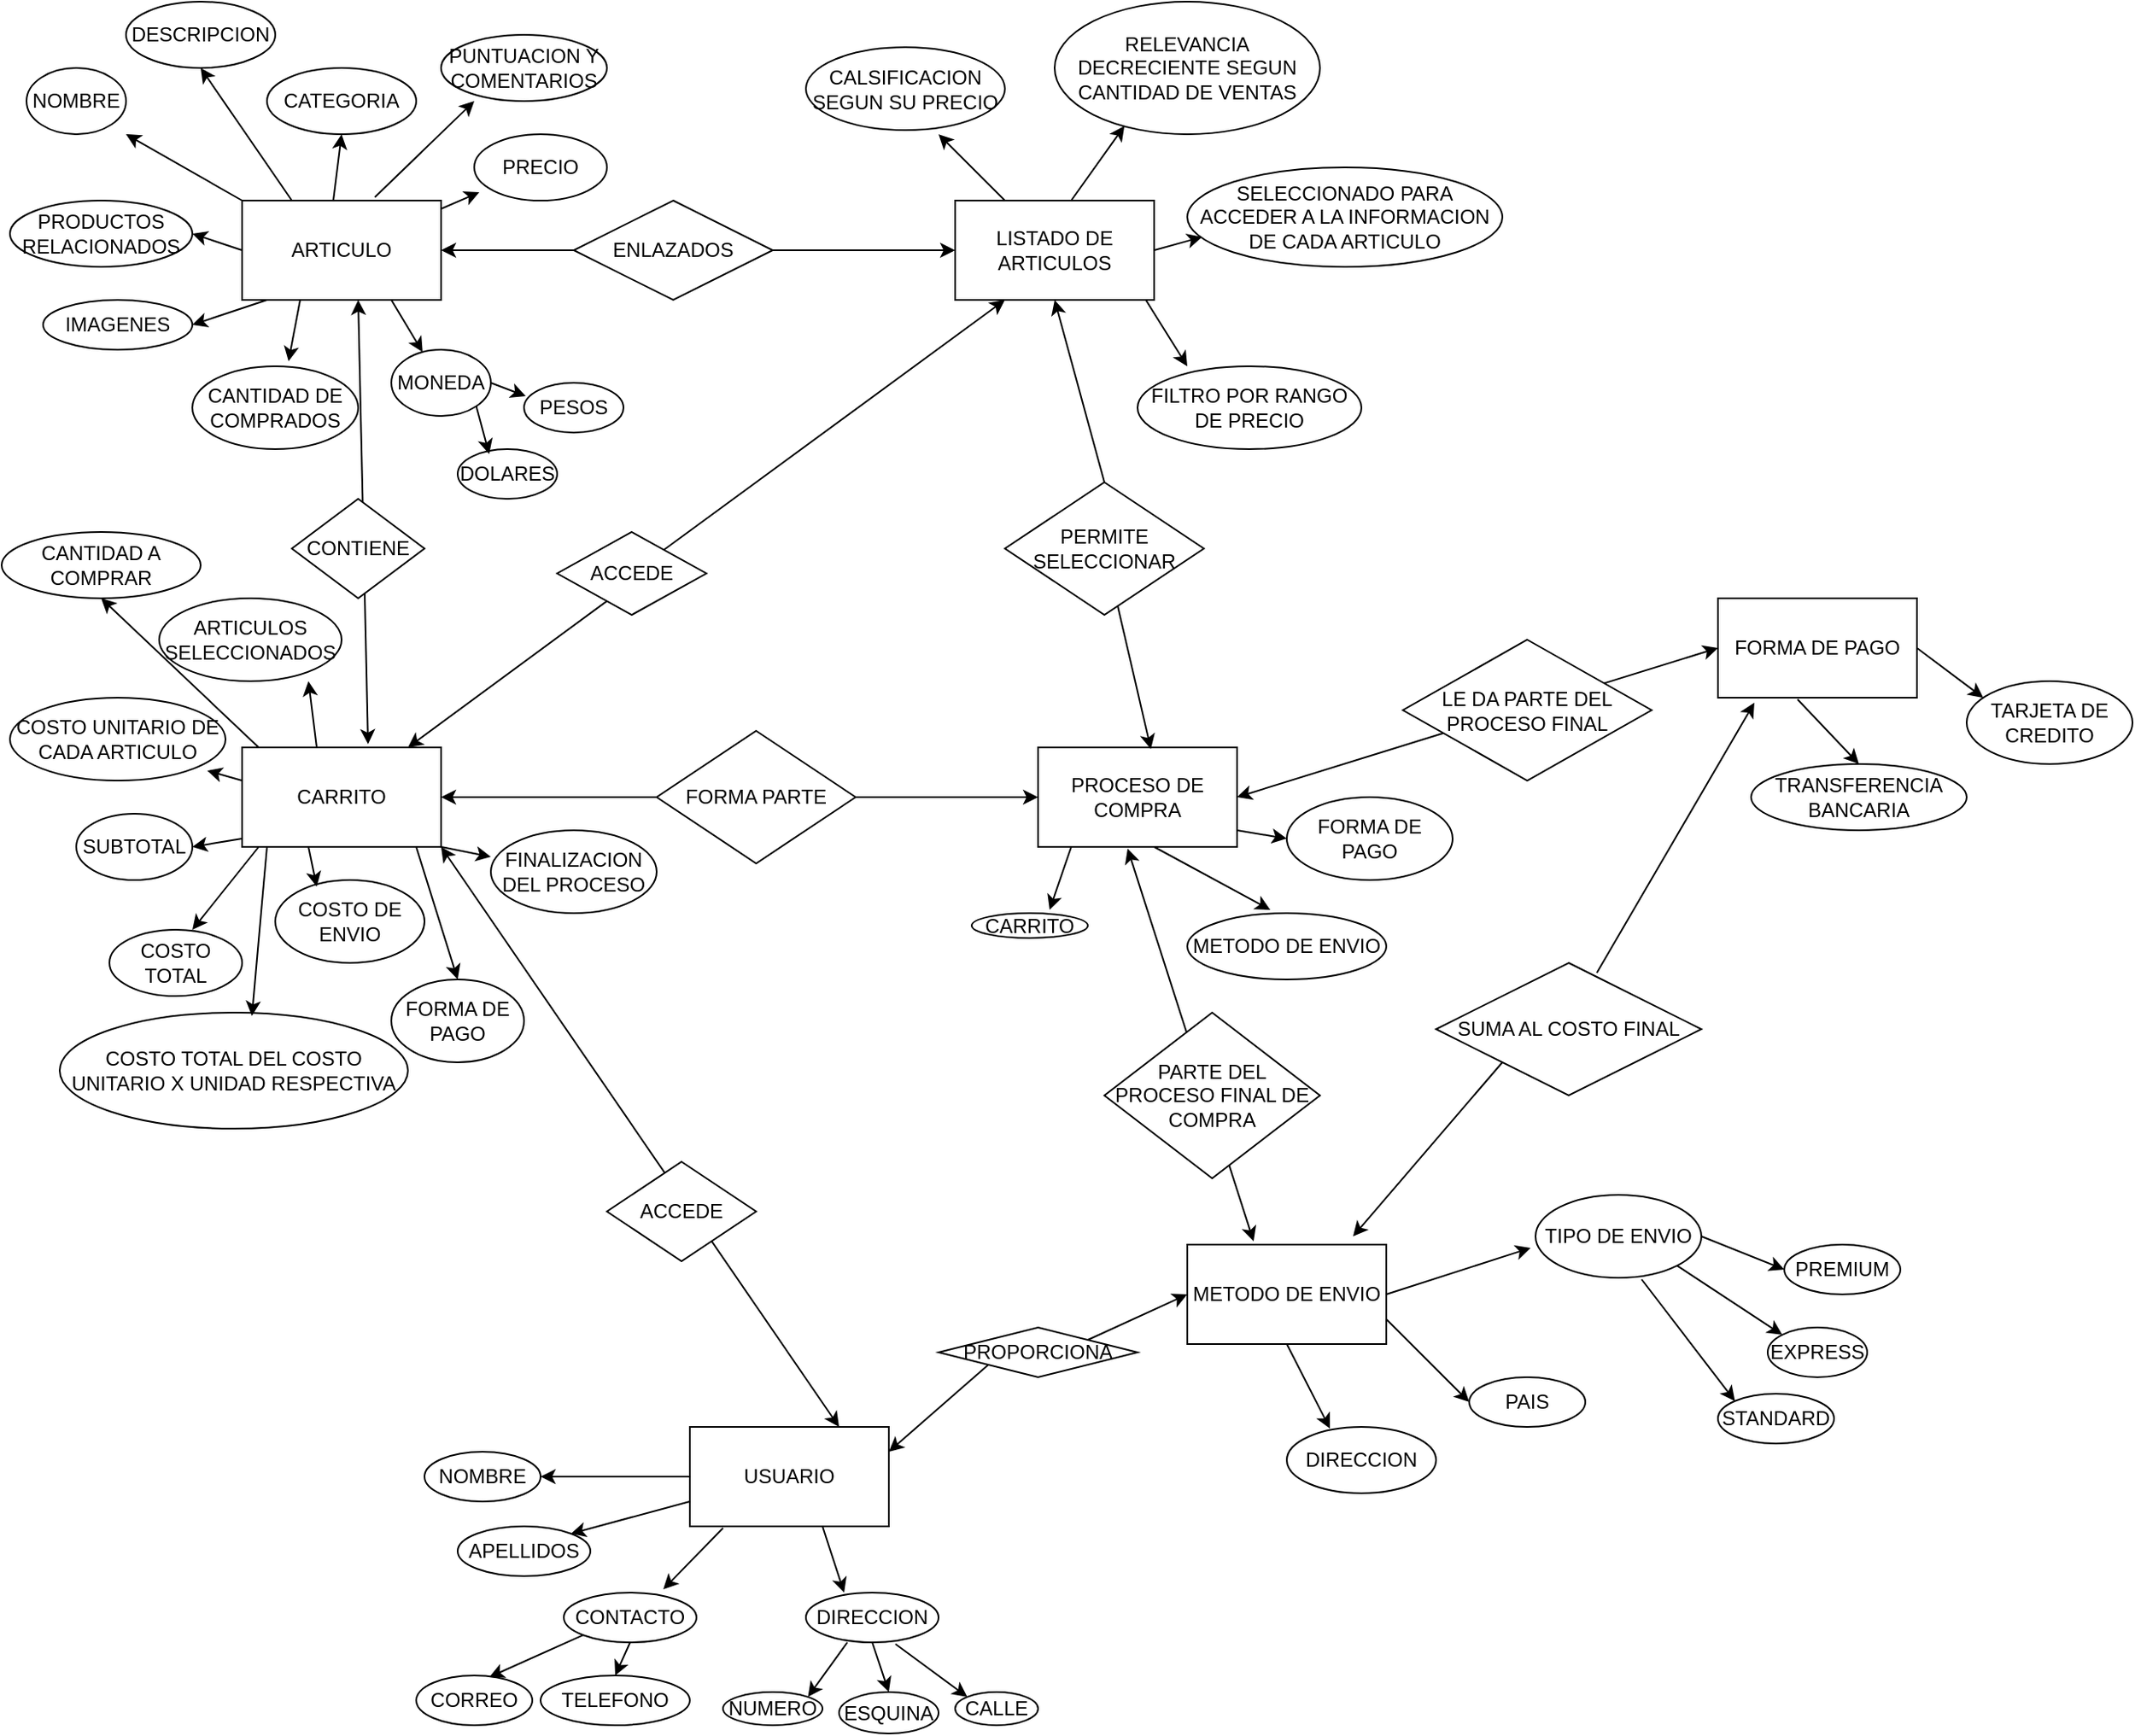 <mxfile version="14.9.6" type="device"><diagram id="ts2QK2eBW5aY2rlMnTy2" name="Page-1"><mxGraphModel dx="1695" dy="527" grid="1" gridSize="10" guides="1" tooltips="1" connect="1" arrows="1" fold="1" page="1" pageScale="1" pageWidth="827" pageHeight="1169" math="0" shadow="0"><root><mxCell id="0"/><mxCell id="1" parent="0"/><mxCell id="Kt0RsSTmNo0wsL2Y3iIJ-1" value="ARTICULO" style="rounded=0;whiteSpace=wrap;html=1;" vertex="1" parent="1"><mxGeometry x="140" y="170" width="120" height="60" as="geometry"/></mxCell><mxCell id="Kt0RsSTmNo0wsL2Y3iIJ-2" value="NOMBRE" style="ellipse;whiteSpace=wrap;html=1;" vertex="1" parent="1"><mxGeometry x="10" y="90" width="60" height="40" as="geometry"/></mxCell><mxCell id="Kt0RsSTmNo0wsL2Y3iIJ-3" value="DESCRIPCION" style="ellipse;whiteSpace=wrap;html=1;" vertex="1" parent="1"><mxGeometry x="70" y="50" width="90" height="40" as="geometry"/></mxCell><mxCell id="Kt0RsSTmNo0wsL2Y3iIJ-4" value="CATEGORIA" style="ellipse;whiteSpace=wrap;html=1;" vertex="1" parent="1"><mxGeometry x="155" y="90" width="90" height="40" as="geometry"/></mxCell><mxCell id="Kt0RsSTmNo0wsL2Y3iIJ-5" value="PRECIO" style="ellipse;whiteSpace=wrap;html=1;" vertex="1" parent="1"><mxGeometry x="280" y="130" width="80" height="40" as="geometry"/></mxCell><mxCell id="Kt0RsSTmNo0wsL2Y3iIJ-6" value="MONEDA" style="ellipse;whiteSpace=wrap;html=1;" vertex="1" parent="1"><mxGeometry x="230" y="260" width="60" height="40" as="geometry"/></mxCell><mxCell id="Kt0RsSTmNo0wsL2Y3iIJ-7" value="CANTIDAD DE COMPRADOS" style="ellipse;whiteSpace=wrap;html=1;" vertex="1" parent="1"><mxGeometry x="110" y="270" width="100" height="50" as="geometry"/></mxCell><mxCell id="Kt0RsSTmNo0wsL2Y3iIJ-8" value="IMAGENES" style="ellipse;whiteSpace=wrap;html=1;" vertex="1" parent="1"><mxGeometry x="20" y="230" width="90" height="30" as="geometry"/></mxCell><mxCell id="Kt0RsSTmNo0wsL2Y3iIJ-9" value="PRODUCTOS RELACIONADOS" style="ellipse;whiteSpace=wrap;html=1;" vertex="1" parent="1"><mxGeometry y="170" width="110" height="40" as="geometry"/></mxCell><mxCell id="Kt0RsSTmNo0wsL2Y3iIJ-10" value="PUNTUACION Y COMENTARIOS" style="ellipse;whiteSpace=wrap;html=1;" vertex="1" parent="1"><mxGeometry x="260" y="70" width="100" height="40" as="geometry"/></mxCell><mxCell id="Kt0RsSTmNo0wsL2Y3iIJ-12" value="" style="endArrow=classic;html=1;exitX=0;exitY=0;exitDx=0;exitDy=0;" edge="1" parent="1" source="Kt0RsSTmNo0wsL2Y3iIJ-1"><mxGeometry width="50" height="50" relative="1" as="geometry"><mxPoint x="80" y="150" as="sourcePoint"/><mxPoint x="70" y="130" as="targetPoint"/></mxGeometry></mxCell><mxCell id="Kt0RsSTmNo0wsL2Y3iIJ-13" value="" style="endArrow=classic;html=1;entryX=0.5;entryY=1;entryDx=0;entryDy=0;" edge="1" parent="1" target="Kt0RsSTmNo0wsL2Y3iIJ-3"><mxGeometry width="50" height="50" relative="1" as="geometry"><mxPoint x="170" y="170" as="sourcePoint"/><mxPoint x="220" y="120" as="targetPoint"/></mxGeometry></mxCell><mxCell id="Kt0RsSTmNo0wsL2Y3iIJ-14" value="" style="endArrow=classic;html=1;entryX=0.5;entryY=1;entryDx=0;entryDy=0;" edge="1" parent="1" target="Kt0RsSTmNo0wsL2Y3iIJ-4"><mxGeometry width="50" height="50" relative="1" as="geometry"><mxPoint x="195" y="170" as="sourcePoint"/><mxPoint x="245" y="120" as="targetPoint"/></mxGeometry></mxCell><mxCell id="Kt0RsSTmNo0wsL2Y3iIJ-15" value="" style="endArrow=classic;html=1;exitX=0.667;exitY=-0.033;exitDx=0;exitDy=0;exitPerimeter=0;" edge="1" parent="1" source="Kt0RsSTmNo0wsL2Y3iIJ-1"><mxGeometry width="50" height="50" relative="1" as="geometry"><mxPoint x="220" y="175" as="sourcePoint"/><mxPoint x="280" y="110" as="targetPoint"/></mxGeometry></mxCell><mxCell id="Kt0RsSTmNo0wsL2Y3iIJ-16" value="" style="endArrow=classic;html=1;entryX=0.038;entryY=0.875;entryDx=0;entryDy=0;entryPerimeter=0;" edge="1" parent="1" target="Kt0RsSTmNo0wsL2Y3iIJ-5"><mxGeometry width="50" height="50" relative="1" as="geometry"><mxPoint x="260" y="175" as="sourcePoint"/><mxPoint x="310" y="125" as="targetPoint"/></mxGeometry></mxCell><mxCell id="Kt0RsSTmNo0wsL2Y3iIJ-17" value="" style="endArrow=classic;html=1;entryX=1;entryY=0.5;entryDx=0;entryDy=0;" edge="1" parent="1" target="Kt0RsSTmNo0wsL2Y3iIJ-9"><mxGeometry width="50" height="50" relative="1" as="geometry"><mxPoint x="140" y="200" as="sourcePoint"/><mxPoint x="190" y="150" as="targetPoint"/></mxGeometry></mxCell><mxCell id="Kt0RsSTmNo0wsL2Y3iIJ-18" value="" style="endArrow=classic;html=1;entryX=1;entryY=0.5;entryDx=0;entryDy=0;" edge="1" parent="1" target="Kt0RsSTmNo0wsL2Y3iIJ-8"><mxGeometry width="50" height="50" relative="1" as="geometry"><mxPoint x="155" y="230" as="sourcePoint"/><mxPoint x="205" y="180" as="targetPoint"/></mxGeometry></mxCell><mxCell id="Kt0RsSTmNo0wsL2Y3iIJ-19" value="" style="endArrow=classic;html=1;entryX=0.58;entryY=-0.06;entryDx=0;entryDy=0;entryPerimeter=0;" edge="1" parent="1" target="Kt0RsSTmNo0wsL2Y3iIJ-7"><mxGeometry width="50" height="50" relative="1" as="geometry"><mxPoint x="175" y="230" as="sourcePoint"/><mxPoint x="225" y="180" as="targetPoint"/></mxGeometry></mxCell><mxCell id="Kt0RsSTmNo0wsL2Y3iIJ-20" value="" style="endArrow=classic;html=1;" edge="1" parent="1" target="Kt0RsSTmNo0wsL2Y3iIJ-6"><mxGeometry width="50" height="50" relative="1" as="geometry"><mxPoint x="230" y="230" as="sourcePoint"/><mxPoint x="280" y="180" as="targetPoint"/></mxGeometry></mxCell><mxCell id="Kt0RsSTmNo0wsL2Y3iIJ-21" value="LISTADO DE ARTICULOS" style="rounded=0;whiteSpace=wrap;html=1;" vertex="1" parent="1"><mxGeometry x="570" y="170" width="120" height="60" as="geometry"/></mxCell><mxCell id="Kt0RsSTmNo0wsL2Y3iIJ-22" value="CALSIFICACION SEGUN SU PRECIO" style="ellipse;whiteSpace=wrap;html=1;" vertex="1" parent="1"><mxGeometry x="480" y="77.5" width="120" height="50" as="geometry"/></mxCell><mxCell id="Kt0RsSTmNo0wsL2Y3iIJ-23" value="RELEVANCIA DECRECIENTE SEGUN CANTIDAD DE VENTAS" style="ellipse;whiteSpace=wrap;html=1;" vertex="1" parent="1"><mxGeometry x="630" y="50" width="160" height="80" as="geometry"/></mxCell><mxCell id="Kt0RsSTmNo0wsL2Y3iIJ-24" value="FILTRO POR RANGO DE PRECIO" style="ellipse;whiteSpace=wrap;html=1;" vertex="1" parent="1"><mxGeometry x="680" y="270" width="135" height="50" as="geometry"/></mxCell><mxCell id="Kt0RsSTmNo0wsL2Y3iIJ-26" value="" style="endArrow=classic;startArrow=classic;html=1;exitX=1;exitY=0.5;exitDx=0;exitDy=0;entryX=0;entryY=0.5;entryDx=0;entryDy=0;" edge="1" parent="1" source="Kt0RsSTmNo0wsL2Y3iIJ-1" target="Kt0RsSTmNo0wsL2Y3iIJ-21"><mxGeometry width="50" height="50" relative="1" as="geometry"><mxPoint x="390" y="270" as="sourcePoint"/><mxPoint x="560" y="200" as="targetPoint"/></mxGeometry></mxCell><mxCell id="Kt0RsSTmNo0wsL2Y3iIJ-27" value="ENLAZADOS" style="rhombus;whiteSpace=wrap;html=1;" vertex="1" parent="1"><mxGeometry x="340" y="170" width="120" height="60" as="geometry"/></mxCell><mxCell id="Kt0RsSTmNo0wsL2Y3iIJ-28" value="SELECCIONADO PARA ACCEDER A LA INFORMACION DE CADA ARTICULO" style="ellipse;whiteSpace=wrap;html=1;" vertex="1" parent="1"><mxGeometry x="710" y="150" width="190" height="60" as="geometry"/></mxCell><mxCell id="Kt0RsSTmNo0wsL2Y3iIJ-29" value="" style="endArrow=classic;html=1;exitX=0.25;exitY=0;exitDx=0;exitDy=0;" edge="1" parent="1" source="Kt0RsSTmNo0wsL2Y3iIJ-21"><mxGeometry width="50" height="50" relative="1" as="geometry"><mxPoint x="520" y="190" as="sourcePoint"/><mxPoint x="560" y="130" as="targetPoint"/></mxGeometry></mxCell><mxCell id="Kt0RsSTmNo0wsL2Y3iIJ-30" value="" style="endArrow=classic;html=1;entryX=0.263;entryY=0.938;entryDx=0;entryDy=0;entryPerimeter=0;" edge="1" parent="1" target="Kt0RsSTmNo0wsL2Y3iIJ-23"><mxGeometry width="50" height="50" relative="1" as="geometry"><mxPoint x="640" y="170" as="sourcePoint"/><mxPoint x="690" y="120" as="targetPoint"/></mxGeometry></mxCell><mxCell id="Kt0RsSTmNo0wsL2Y3iIJ-31" value="" style="endArrow=classic;html=1;entryX=0.047;entryY=0.7;entryDx=0;entryDy=0;entryPerimeter=0;" edge="1" parent="1" target="Kt0RsSTmNo0wsL2Y3iIJ-28"><mxGeometry width="50" height="50" relative="1" as="geometry"><mxPoint x="690" y="200" as="sourcePoint"/><mxPoint x="740" y="150" as="targetPoint"/></mxGeometry></mxCell><mxCell id="Kt0RsSTmNo0wsL2Y3iIJ-32" value="" style="endArrow=classic;html=1;" edge="1" parent="1"><mxGeometry width="50" height="50" relative="1" as="geometry"><mxPoint x="685" y="230" as="sourcePoint"/><mxPoint x="710" y="270" as="targetPoint"/></mxGeometry></mxCell><mxCell id="Kt0RsSTmNo0wsL2Y3iIJ-33" value="PROCESO DE COMPRA" style="rounded=0;whiteSpace=wrap;html=1;" vertex="1" parent="1"><mxGeometry x="620" y="500" width="120" height="60" as="geometry"/></mxCell><mxCell id="Kt0RsSTmNo0wsL2Y3iIJ-34" value="CARRITO" style="rounded=0;whiteSpace=wrap;html=1;" vertex="1" parent="1"><mxGeometry x="140" y="500" width="120" height="60" as="geometry"/></mxCell><mxCell id="Kt0RsSTmNo0wsL2Y3iIJ-35" value="" style="endArrow=classic;startArrow=classic;html=1;exitX=1;exitY=0.5;exitDx=0;exitDy=0;entryX=0;entryY=0.5;entryDx=0;entryDy=0;" edge="1" parent="1" source="Kt0RsSTmNo0wsL2Y3iIJ-34" target="Kt0RsSTmNo0wsL2Y3iIJ-33"><mxGeometry width="50" height="50" relative="1" as="geometry"><mxPoint x="370" y="490" as="sourcePoint"/><mxPoint x="420" y="440" as="targetPoint"/></mxGeometry></mxCell><mxCell id="Kt0RsSTmNo0wsL2Y3iIJ-36" value="" style="endArrow=classic;startArrow=classic;html=1;exitX=0.633;exitY=-0.033;exitDx=0;exitDy=0;exitPerimeter=0;" edge="1" parent="1" source="Kt0RsSTmNo0wsL2Y3iIJ-34"><mxGeometry width="50" height="50" relative="1" as="geometry"><mxPoint x="220" y="430" as="sourcePoint"/><mxPoint x="210" y="230" as="targetPoint"/></mxGeometry></mxCell><mxCell id="Kt0RsSTmNo0wsL2Y3iIJ-37" value="" style="endArrow=classic;startArrow=none;html=1;entryX=0.25;entryY=1;entryDx=0;entryDy=0;" edge="1" parent="1" source="Kt0RsSTmNo0wsL2Y3iIJ-42" target="Kt0RsSTmNo0wsL2Y3iIJ-21"><mxGeometry width="50" height="50" relative="1" as="geometry"><mxPoint x="240" y="500" as="sourcePoint"/><mxPoint x="420" y="440" as="targetPoint"/></mxGeometry></mxCell><mxCell id="Kt0RsSTmNo0wsL2Y3iIJ-38" value="" style="endArrow=classic;startArrow=none;html=1;entryX=0.5;entryY=1;entryDx=0;entryDy=0;exitX=0.5;exitY=0;exitDx=0;exitDy=0;" edge="1" parent="1" source="Kt0RsSTmNo0wsL2Y3iIJ-44" target="Kt0RsSTmNo0wsL2Y3iIJ-21"><mxGeometry width="50" height="50" relative="1" as="geometry"><mxPoint x="370" y="490" as="sourcePoint"/><mxPoint x="420" y="440" as="targetPoint"/></mxGeometry></mxCell><mxCell id="Kt0RsSTmNo0wsL2Y3iIJ-40" value="FORMA PARTE" style="rhombus;whiteSpace=wrap;html=1;" vertex="1" parent="1"><mxGeometry x="390" y="490" width="120" height="80" as="geometry"/></mxCell><mxCell id="Kt0RsSTmNo0wsL2Y3iIJ-41" value="CONTIENE" style="rhombus;whiteSpace=wrap;html=1;" vertex="1" parent="1"><mxGeometry x="170" y="350" width="80" height="60" as="geometry"/></mxCell><mxCell id="Kt0RsSTmNo0wsL2Y3iIJ-42" value="ACCEDE" style="rhombus;whiteSpace=wrap;html=1;" vertex="1" parent="1"><mxGeometry x="330" y="370" width="90" height="50" as="geometry"/></mxCell><mxCell id="Kt0RsSTmNo0wsL2Y3iIJ-43" value="" style="endArrow=none;startArrow=classic;html=1;entryX=0.25;entryY=1;entryDx=0;entryDy=0;" edge="1" parent="1" target="Kt0RsSTmNo0wsL2Y3iIJ-42"><mxGeometry width="50" height="50" relative="1" as="geometry"><mxPoint x="240" y="500" as="sourcePoint"/><mxPoint x="600" y="230" as="targetPoint"/></mxGeometry></mxCell><mxCell id="Kt0RsSTmNo0wsL2Y3iIJ-44" value="PERMITE SELECCIONAR" style="rhombus;whiteSpace=wrap;html=1;" vertex="1" parent="1"><mxGeometry x="600" y="340" width="120" height="80" as="geometry"/></mxCell><mxCell id="Kt0RsSTmNo0wsL2Y3iIJ-45" value="" style="endArrow=none;startArrow=classic;html=1;exitX=0.567;exitY=0.017;exitDx=0;exitDy=0;exitPerimeter=0;" edge="1" parent="1" source="Kt0RsSTmNo0wsL2Y3iIJ-33" target="Kt0RsSTmNo0wsL2Y3iIJ-44"><mxGeometry width="50" height="50" relative="1" as="geometry"><mxPoint x="688.04" y="501.02" as="sourcePoint"/><mxPoint x="630" y="230" as="targetPoint"/></mxGeometry></mxCell><mxCell id="Kt0RsSTmNo0wsL2Y3iIJ-47" value="ARTICULOS SELECCIONADOS" style="ellipse;whiteSpace=wrap;html=1;" vertex="1" parent="1"><mxGeometry x="90" y="410" width="110" height="50" as="geometry"/></mxCell><mxCell id="Kt0RsSTmNo0wsL2Y3iIJ-48" value="COSTO UNITARIO DE CADA ARTICULO" style="ellipse;whiteSpace=wrap;html=1;" vertex="1" parent="1"><mxGeometry y="470" width="130" height="50" as="geometry"/></mxCell><mxCell id="Kt0RsSTmNo0wsL2Y3iIJ-49" value="CANTIDAD A COMPRAR" style="ellipse;whiteSpace=wrap;html=1;" vertex="1" parent="1"><mxGeometry x="-5" y="370" width="120" height="40" as="geometry"/></mxCell><mxCell id="Kt0RsSTmNo0wsL2Y3iIJ-50" value="COSTO TOTAL DEL COSTO UNITARIO X UNIDAD RESPECTIVA" style="ellipse;whiteSpace=wrap;html=1;" vertex="1" parent="1"><mxGeometry x="30" y="660" width="210" height="70" as="geometry"/></mxCell><mxCell id="Kt0RsSTmNo0wsL2Y3iIJ-51" value="SUBTOTAL" style="ellipse;whiteSpace=wrap;html=1;" vertex="1" parent="1"><mxGeometry x="40" y="540" width="70" height="40" as="geometry"/></mxCell><mxCell id="Kt0RsSTmNo0wsL2Y3iIJ-53" value="COSTO DE ENVIO" style="ellipse;whiteSpace=wrap;html=1;" vertex="1" parent="1"><mxGeometry x="160" y="580" width="90" height="50" as="geometry"/></mxCell><mxCell id="Kt0RsSTmNo0wsL2Y3iIJ-54" value="COSTO TOTAL" style="ellipse;whiteSpace=wrap;html=1;" vertex="1" parent="1"><mxGeometry x="60" y="610" width="80" height="40" as="geometry"/></mxCell><mxCell id="Kt0RsSTmNo0wsL2Y3iIJ-55" value="FORMA DE PAGO" style="ellipse;whiteSpace=wrap;html=1;" vertex="1" parent="1"><mxGeometry x="230" y="640" width="80" height="50" as="geometry"/></mxCell><mxCell id="Kt0RsSTmNo0wsL2Y3iIJ-56" value="FINALIZACION DEL PROCESO" style="ellipse;whiteSpace=wrap;html=1;" vertex="1" parent="1"><mxGeometry x="290" y="550" width="100" height="50" as="geometry"/></mxCell><mxCell id="Kt0RsSTmNo0wsL2Y3iIJ-57" value="" style="endArrow=classic;html=1;" edge="1" parent="1"><mxGeometry width="50" height="50" relative="1" as="geometry"><mxPoint x="185" y="500" as="sourcePoint"/><mxPoint x="180" y="460" as="targetPoint"/></mxGeometry></mxCell><mxCell id="Kt0RsSTmNo0wsL2Y3iIJ-58" value="" style="endArrow=classic;html=1;entryX=0.5;entryY=1;entryDx=0;entryDy=0;" edge="1" parent="1" target="Kt0RsSTmNo0wsL2Y3iIJ-49"><mxGeometry width="50" height="50" relative="1" as="geometry"><mxPoint x="150" y="500" as="sourcePoint"/><mxPoint x="200" y="450" as="targetPoint"/></mxGeometry></mxCell><mxCell id="Kt0RsSTmNo0wsL2Y3iIJ-59" value="" style="endArrow=classic;html=1;entryX=0.915;entryY=0.88;entryDx=0;entryDy=0;entryPerimeter=0;" edge="1" parent="1" target="Kt0RsSTmNo0wsL2Y3iIJ-48"><mxGeometry width="50" height="50" relative="1" as="geometry"><mxPoint x="140" y="520" as="sourcePoint"/><mxPoint x="190" y="470" as="targetPoint"/></mxGeometry></mxCell><mxCell id="Kt0RsSTmNo0wsL2Y3iIJ-60" value="" style="endArrow=classic;html=1;entryX=1;entryY=0.5;entryDx=0;entryDy=0;" edge="1" parent="1" target="Kt0RsSTmNo0wsL2Y3iIJ-51"><mxGeometry width="50" height="50" relative="1" as="geometry"><mxPoint x="140" y="555" as="sourcePoint"/><mxPoint x="190" y="505" as="targetPoint"/></mxGeometry></mxCell><mxCell id="Kt0RsSTmNo0wsL2Y3iIJ-61" value="" style="endArrow=classic;html=1;" edge="1" parent="1"><mxGeometry width="50" height="50" relative="1" as="geometry"><mxPoint x="150" y="560" as="sourcePoint"/><mxPoint x="110" y="610" as="targetPoint"/></mxGeometry></mxCell><mxCell id="Kt0RsSTmNo0wsL2Y3iIJ-62" value="" style="endArrow=classic;html=1;entryX=0.552;entryY=0.029;entryDx=0;entryDy=0;entryPerimeter=0;" edge="1" parent="1" target="Kt0RsSTmNo0wsL2Y3iIJ-50"><mxGeometry width="50" height="50" relative="1" as="geometry"><mxPoint x="155" y="560" as="sourcePoint"/><mxPoint x="205" y="510" as="targetPoint"/></mxGeometry></mxCell><mxCell id="Kt0RsSTmNo0wsL2Y3iIJ-63" value="" style="endArrow=classic;html=1;entryX=0.278;entryY=0.08;entryDx=0;entryDy=0;entryPerimeter=0;" edge="1" parent="1" target="Kt0RsSTmNo0wsL2Y3iIJ-53"><mxGeometry width="50" height="50" relative="1" as="geometry"><mxPoint x="180" y="560" as="sourcePoint"/><mxPoint x="230" y="510" as="targetPoint"/></mxGeometry></mxCell><mxCell id="Kt0RsSTmNo0wsL2Y3iIJ-64" value="" style="endArrow=classic;html=1;entryX=0.5;entryY=0;entryDx=0;entryDy=0;" edge="1" parent="1" target="Kt0RsSTmNo0wsL2Y3iIJ-55"><mxGeometry width="50" height="50" relative="1" as="geometry"><mxPoint x="245" y="560" as="sourcePoint"/><mxPoint x="295" y="510" as="targetPoint"/></mxGeometry></mxCell><mxCell id="Kt0RsSTmNo0wsL2Y3iIJ-65" value="" style="endArrow=classic;html=1;entryX=0;entryY=0.32;entryDx=0;entryDy=0;entryPerimeter=0;" edge="1" parent="1" target="Kt0RsSTmNo0wsL2Y3iIJ-56"><mxGeometry width="50" height="50" relative="1" as="geometry"><mxPoint x="260" y="560" as="sourcePoint"/><mxPoint x="310" y="510" as="targetPoint"/></mxGeometry></mxCell><mxCell id="Kt0RsSTmNo0wsL2Y3iIJ-66" value="CARRITO" style="ellipse;whiteSpace=wrap;html=1;" vertex="1" parent="1"><mxGeometry x="580" y="600" width="70" height="15" as="geometry"/></mxCell><mxCell id="Kt0RsSTmNo0wsL2Y3iIJ-67" value="METODO DE ENVIO" style="ellipse;whiteSpace=wrap;html=1;" vertex="1" parent="1"><mxGeometry x="710" y="600" width="120" height="40" as="geometry"/></mxCell><mxCell id="Kt0RsSTmNo0wsL2Y3iIJ-68" value="FORMA DE PAGO" style="ellipse;whiteSpace=wrap;html=1;" vertex="1" parent="1"><mxGeometry x="770" y="530" width="100" height="50" as="geometry"/></mxCell><mxCell id="Kt0RsSTmNo0wsL2Y3iIJ-69" value="" style="endArrow=classic;html=1;entryX=0.671;entryY=-0.133;entryDx=0;entryDy=0;entryPerimeter=0;" edge="1" parent="1" target="Kt0RsSTmNo0wsL2Y3iIJ-66"><mxGeometry width="50" height="50" relative="1" as="geometry"><mxPoint x="640" y="560" as="sourcePoint"/><mxPoint x="690" y="510" as="targetPoint"/></mxGeometry></mxCell><mxCell id="Kt0RsSTmNo0wsL2Y3iIJ-70" value="" style="endArrow=classic;html=1;entryX=0.417;entryY=-0.05;entryDx=0;entryDy=0;entryPerimeter=0;" edge="1" parent="1" target="Kt0RsSTmNo0wsL2Y3iIJ-67"><mxGeometry width="50" height="50" relative="1" as="geometry"><mxPoint x="690" y="560" as="sourcePoint"/><mxPoint x="740" y="510" as="targetPoint"/></mxGeometry></mxCell><mxCell id="Kt0RsSTmNo0wsL2Y3iIJ-71" value="" style="endArrow=classic;html=1;entryX=0;entryY=0.5;entryDx=0;entryDy=0;" edge="1" parent="1" target="Kt0RsSTmNo0wsL2Y3iIJ-68"><mxGeometry width="50" height="50" relative="1" as="geometry"><mxPoint x="740" y="550" as="sourcePoint"/><mxPoint x="790" y="500" as="targetPoint"/></mxGeometry></mxCell><mxCell id="Kt0RsSTmNo0wsL2Y3iIJ-72" value="METODO DE ENVIO" style="rounded=0;whiteSpace=wrap;html=1;" vertex="1" parent="1"><mxGeometry x="710" y="800" width="120" height="60" as="geometry"/></mxCell><mxCell id="Kt0RsSTmNo0wsL2Y3iIJ-73" value="FORMA DE PAGO" style="rounded=0;whiteSpace=wrap;html=1;" vertex="1" parent="1"><mxGeometry x="1030" y="410" width="120" height="60" as="geometry"/></mxCell><mxCell id="Kt0RsSTmNo0wsL2Y3iIJ-74" value="USUARIO" style="rounded=0;whiteSpace=wrap;html=1;" vertex="1" parent="1"><mxGeometry x="410" y="910" width="120" height="60" as="geometry"/></mxCell><mxCell id="Kt0RsSTmNo0wsL2Y3iIJ-75" value="" style="endArrow=classic;startArrow=classic;html=1;exitX=0.75;exitY=0;exitDx=0;exitDy=0;" edge="1" parent="1" source="Kt0RsSTmNo0wsL2Y3iIJ-74"><mxGeometry width="50" height="50" relative="1" as="geometry"><mxPoint x="350" y="810" as="sourcePoint"/><mxPoint x="260" y="560" as="targetPoint"/></mxGeometry></mxCell><mxCell id="Kt0RsSTmNo0wsL2Y3iIJ-76" value="ACCEDE" style="rhombus;whiteSpace=wrap;html=1;" vertex="1" parent="1"><mxGeometry x="360" y="750" width="90" height="60" as="geometry"/></mxCell><mxCell id="Kt0RsSTmNo0wsL2Y3iIJ-77" value="" style="endArrow=classic;startArrow=none;html=1;exitX=1;exitY=0;exitDx=0;exitDy=0;entryX=0;entryY=0.5;entryDx=0;entryDy=0;" edge="1" parent="1" source="Kt0RsSTmNo0wsL2Y3iIJ-78" target="Kt0RsSTmNo0wsL2Y3iIJ-72"><mxGeometry width="50" height="50" relative="1" as="geometry"><mxPoint x="630" y="770" as="sourcePoint"/><mxPoint x="680" y="720" as="targetPoint"/></mxGeometry></mxCell><mxCell id="Kt0RsSTmNo0wsL2Y3iIJ-78" value="PROPORCIONA" style="rhombus;whiteSpace=wrap;html=1;" vertex="1" parent="1"><mxGeometry x="560" y="850" width="120" height="30" as="geometry"/></mxCell><mxCell id="Kt0RsSTmNo0wsL2Y3iIJ-79" value="" style="endArrow=none;startArrow=classic;html=1;exitX=1;exitY=0.25;exitDx=0;exitDy=0;entryX=0;entryY=1;entryDx=0;entryDy=0;" edge="1" parent="1" source="Kt0RsSTmNo0wsL2Y3iIJ-74" target="Kt0RsSTmNo0wsL2Y3iIJ-78"><mxGeometry width="50" height="50" relative="1" as="geometry"><mxPoint x="530" y="925" as="sourcePoint"/><mxPoint x="710" y="830" as="targetPoint"/></mxGeometry></mxCell><mxCell id="Kt0RsSTmNo0wsL2Y3iIJ-80" value="DIRECCION" style="ellipse;whiteSpace=wrap;html=1;" vertex="1" parent="1"><mxGeometry x="770" y="910" width="90" height="40" as="geometry"/></mxCell><mxCell id="Kt0RsSTmNo0wsL2Y3iIJ-81" value="" style="endArrow=classic;html=1;exitX=0.5;exitY=1;exitDx=0;exitDy=0;entryX=0.289;entryY=0.025;entryDx=0;entryDy=0;entryPerimeter=0;" edge="1" parent="1" source="Kt0RsSTmNo0wsL2Y3iIJ-72" target="Kt0RsSTmNo0wsL2Y3iIJ-80"><mxGeometry width="50" height="50" relative="1" as="geometry"><mxPoint x="760" y="770" as="sourcePoint"/><mxPoint x="810" y="720" as="targetPoint"/></mxGeometry></mxCell><mxCell id="Kt0RsSTmNo0wsL2Y3iIJ-83" value="PAIS" style="ellipse;whiteSpace=wrap;html=1;" vertex="1" parent="1"><mxGeometry x="880" y="880" width="70" height="30" as="geometry"/></mxCell><mxCell id="Kt0RsSTmNo0wsL2Y3iIJ-84" value="TIPO DE ENVIO" style="ellipse;whiteSpace=wrap;html=1;" vertex="1" parent="1"><mxGeometry x="920" y="770" width="100" height="50" as="geometry"/></mxCell><mxCell id="Kt0RsSTmNo0wsL2Y3iIJ-85" value="" style="endArrow=classic;html=1;exitX=1;exitY=0.75;exitDx=0;exitDy=0;entryX=0;entryY=0.5;entryDx=0;entryDy=0;" edge="1" parent="1" source="Kt0RsSTmNo0wsL2Y3iIJ-72" target="Kt0RsSTmNo0wsL2Y3iIJ-83"><mxGeometry width="50" height="50" relative="1" as="geometry"><mxPoint x="790" y="970" as="sourcePoint"/><mxPoint x="840" y="920" as="targetPoint"/></mxGeometry></mxCell><mxCell id="Kt0RsSTmNo0wsL2Y3iIJ-86" value="" style="endArrow=classic;html=1;exitX=1;exitY=0.5;exitDx=0;exitDy=0;entryX=-0.03;entryY=0.64;entryDx=0;entryDy=0;entryPerimeter=0;" edge="1" parent="1" source="Kt0RsSTmNo0wsL2Y3iIJ-72" target="Kt0RsSTmNo0wsL2Y3iIJ-84"><mxGeometry width="50" height="50" relative="1" as="geometry"><mxPoint x="790" y="970" as="sourcePoint"/><mxPoint x="840" y="920" as="targetPoint"/></mxGeometry></mxCell><mxCell id="Kt0RsSTmNo0wsL2Y3iIJ-88" value="" style="endArrow=classic;startArrow=classic;html=1;entryX=0.45;entryY=1.017;entryDx=0;entryDy=0;entryPerimeter=0;exitX=0.333;exitY=-0.033;exitDx=0;exitDy=0;exitPerimeter=0;" edge="1" parent="1" source="Kt0RsSTmNo0wsL2Y3iIJ-72" target="Kt0RsSTmNo0wsL2Y3iIJ-33"><mxGeometry width="50" height="50" relative="1" as="geometry"><mxPoint x="685" y="710" as="sourcePoint"/><mxPoint x="735" y="660" as="targetPoint"/></mxGeometry></mxCell><mxCell id="Kt0RsSTmNo0wsL2Y3iIJ-89" value="" style="endArrow=classic;startArrow=classic;html=1;exitX=1;exitY=0.5;exitDx=0;exitDy=0;entryX=0;entryY=0.5;entryDx=0;entryDy=0;" edge="1" parent="1" source="Kt0RsSTmNo0wsL2Y3iIJ-33" target="Kt0RsSTmNo0wsL2Y3iIJ-73"><mxGeometry width="50" height="50" relative="1" as="geometry"><mxPoint x="870" y="490" as="sourcePoint"/><mxPoint x="920" y="440" as="targetPoint"/></mxGeometry></mxCell><mxCell id="Kt0RsSTmNo0wsL2Y3iIJ-90" value="DIRECCION" style="ellipse;whiteSpace=wrap;html=1;" vertex="1" parent="1"><mxGeometry x="480" y="1010" width="80" height="30" as="geometry"/></mxCell><mxCell id="Kt0RsSTmNo0wsL2Y3iIJ-91" value="CALLE" style="ellipse;whiteSpace=wrap;html=1;" vertex="1" parent="1"><mxGeometry x="570" y="1070" width="50" height="20" as="geometry"/></mxCell><mxCell id="Kt0RsSTmNo0wsL2Y3iIJ-92" value="ESQUINA" style="ellipse;whiteSpace=wrap;html=1;" vertex="1" parent="1"><mxGeometry x="500" y="1070" width="60" height="25" as="geometry"/></mxCell><mxCell id="Kt0RsSTmNo0wsL2Y3iIJ-93" value="NUMERO" style="ellipse;whiteSpace=wrap;html=1;" vertex="1" parent="1"><mxGeometry x="430" y="1070" width="60" height="20" as="geometry"/></mxCell><mxCell id="Kt0RsSTmNo0wsL2Y3iIJ-94" value="" style="endArrow=classic;html=1;entryX=0.288;entryY=0;entryDx=0;entryDy=0;entryPerimeter=0;" edge="1" parent="1" target="Kt0RsSTmNo0wsL2Y3iIJ-90"><mxGeometry width="50" height="50" relative="1" as="geometry"><mxPoint x="490" y="970" as="sourcePoint"/><mxPoint x="540" y="920" as="targetPoint"/></mxGeometry></mxCell><mxCell id="Kt0RsSTmNo0wsL2Y3iIJ-95" value="" style="endArrow=classic;html=1;entryX=0;entryY=0;entryDx=0;entryDy=0;exitX=0.675;exitY=1.033;exitDx=0;exitDy=0;exitPerimeter=0;" edge="1" parent="1" source="Kt0RsSTmNo0wsL2Y3iIJ-90" target="Kt0RsSTmNo0wsL2Y3iIJ-91"><mxGeometry width="50" height="50" relative="1" as="geometry"><mxPoint x="550" y="1030" as="sourcePoint"/><mxPoint x="600" y="990" as="targetPoint"/></mxGeometry></mxCell><mxCell id="Kt0RsSTmNo0wsL2Y3iIJ-96" value="" style="endArrow=classic;html=1;entryX=0.5;entryY=0;entryDx=0;entryDy=0;" edge="1" parent="1" target="Kt0RsSTmNo0wsL2Y3iIJ-92"><mxGeometry width="50" height="50" relative="1" as="geometry"><mxPoint x="520" y="1040" as="sourcePoint"/><mxPoint x="570" y="990" as="targetPoint"/></mxGeometry></mxCell><mxCell id="Kt0RsSTmNo0wsL2Y3iIJ-97" value="" style="endArrow=classic;html=1;entryX=1;entryY=0;entryDx=0;entryDy=0;" edge="1" parent="1" target="Kt0RsSTmNo0wsL2Y3iIJ-93"><mxGeometry width="50" height="50" relative="1" as="geometry"><mxPoint x="505" y="1040" as="sourcePoint"/><mxPoint x="555" y="990" as="targetPoint"/></mxGeometry></mxCell><mxCell id="Kt0RsSTmNo0wsL2Y3iIJ-98" value="PREMIUM" style="ellipse;whiteSpace=wrap;html=1;" vertex="1" parent="1"><mxGeometry x="1070" y="800" width="70" height="30" as="geometry"/></mxCell><mxCell id="Kt0RsSTmNo0wsL2Y3iIJ-99" value="EXPRESS" style="ellipse;whiteSpace=wrap;html=1;" vertex="1" parent="1"><mxGeometry x="1060" y="850" width="60" height="30" as="geometry"/></mxCell><mxCell id="Kt0RsSTmNo0wsL2Y3iIJ-100" value="STANDARD" style="ellipse;whiteSpace=wrap;html=1;" vertex="1" parent="1"><mxGeometry x="1030" y="890" width="70" height="30" as="geometry"/></mxCell><mxCell id="Kt0RsSTmNo0wsL2Y3iIJ-101" value="" style="endArrow=classic;html=1;exitX=1;exitY=0.5;exitDx=0;exitDy=0;entryX=0;entryY=0.5;entryDx=0;entryDy=0;" edge="1" parent="1" source="Kt0RsSTmNo0wsL2Y3iIJ-84" target="Kt0RsSTmNo0wsL2Y3iIJ-98"><mxGeometry width="50" height="50" relative="1" as="geometry"><mxPoint x="910" y="970" as="sourcePoint"/><mxPoint x="960" y="920" as="targetPoint"/></mxGeometry></mxCell><mxCell id="Kt0RsSTmNo0wsL2Y3iIJ-102" value="" style="endArrow=classic;html=1;exitX=1;exitY=1;exitDx=0;exitDy=0;entryX=0;entryY=0;entryDx=0;entryDy=0;" edge="1" parent="1" source="Kt0RsSTmNo0wsL2Y3iIJ-84" target="Kt0RsSTmNo0wsL2Y3iIJ-99"><mxGeometry width="50" height="50" relative="1" as="geometry"><mxPoint x="910" y="970" as="sourcePoint"/><mxPoint x="960" y="920" as="targetPoint"/></mxGeometry></mxCell><mxCell id="Kt0RsSTmNo0wsL2Y3iIJ-103" value="" style="endArrow=classic;html=1;exitX=0.64;exitY=1.02;exitDx=0;exitDy=0;exitPerimeter=0;entryX=0;entryY=0;entryDx=0;entryDy=0;" edge="1" parent="1" source="Kt0RsSTmNo0wsL2Y3iIJ-84" target="Kt0RsSTmNo0wsL2Y3iIJ-100"><mxGeometry width="50" height="50" relative="1" as="geometry"><mxPoint x="970" y="900" as="sourcePoint"/><mxPoint x="1020" y="850" as="targetPoint"/></mxGeometry></mxCell><mxCell id="Kt0RsSTmNo0wsL2Y3iIJ-104" value="NOMBRE" style="ellipse;whiteSpace=wrap;html=1;" vertex="1" parent="1"><mxGeometry x="250" y="925" width="70" height="30" as="geometry"/></mxCell><mxCell id="Kt0RsSTmNo0wsL2Y3iIJ-105" value="APELLIDOS" style="ellipse;whiteSpace=wrap;html=1;" vertex="1" parent="1"><mxGeometry x="270" y="970" width="80" height="30" as="geometry"/></mxCell><mxCell id="Kt0RsSTmNo0wsL2Y3iIJ-106" value="CONTACTO" style="ellipse;whiteSpace=wrap;html=1;" vertex="1" parent="1"><mxGeometry x="334" y="1010" width="80" height="30" as="geometry"/></mxCell><mxCell id="Kt0RsSTmNo0wsL2Y3iIJ-107" value="CORREO" style="ellipse;whiteSpace=wrap;html=1;" vertex="1" parent="1"><mxGeometry x="245" y="1060" width="70" height="30" as="geometry"/></mxCell><mxCell id="Kt0RsSTmNo0wsL2Y3iIJ-108" value="TELEFONO" style="ellipse;whiteSpace=wrap;html=1;" vertex="1" parent="1"><mxGeometry x="320" y="1060" width="90" height="30" as="geometry"/></mxCell><mxCell id="Kt0RsSTmNo0wsL2Y3iIJ-109" value="" style="endArrow=classic;html=1;exitX=0;exitY=0.5;exitDx=0;exitDy=0;entryX=1;entryY=0.5;entryDx=0;entryDy=0;" edge="1" parent="1" source="Kt0RsSTmNo0wsL2Y3iIJ-74" target="Kt0RsSTmNo0wsL2Y3iIJ-104"><mxGeometry width="50" height="50" relative="1" as="geometry"><mxPoint x="640" y="970" as="sourcePoint"/><mxPoint x="690" y="920" as="targetPoint"/></mxGeometry></mxCell><mxCell id="Kt0RsSTmNo0wsL2Y3iIJ-110" value="" style="endArrow=classic;html=1;exitX=0;exitY=0.75;exitDx=0;exitDy=0;entryX=1;entryY=0;entryDx=0;entryDy=0;" edge="1" parent="1" source="Kt0RsSTmNo0wsL2Y3iIJ-74" target="Kt0RsSTmNo0wsL2Y3iIJ-105"><mxGeometry width="50" height="50" relative="1" as="geometry"><mxPoint x="420" y="960" as="sourcePoint"/><mxPoint x="690" y="920" as="targetPoint"/></mxGeometry></mxCell><mxCell id="Kt0RsSTmNo0wsL2Y3iIJ-111" value="" style="endArrow=classic;html=1;exitX=0.167;exitY=1.017;exitDx=0;exitDy=0;exitPerimeter=0;entryX=0.75;entryY=-0.067;entryDx=0;entryDy=0;entryPerimeter=0;" edge="1" parent="1" source="Kt0RsSTmNo0wsL2Y3iIJ-74" target="Kt0RsSTmNo0wsL2Y3iIJ-106"><mxGeometry width="50" height="50" relative="1" as="geometry"><mxPoint x="640" y="970" as="sourcePoint"/><mxPoint x="690" y="920" as="targetPoint"/></mxGeometry></mxCell><mxCell id="Kt0RsSTmNo0wsL2Y3iIJ-112" value="" style="endArrow=classic;html=1;exitX=0.5;exitY=1;exitDx=0;exitDy=0;entryX=0.5;entryY=0;entryDx=0;entryDy=0;" edge="1" parent="1" source="Kt0RsSTmNo0wsL2Y3iIJ-106" target="Kt0RsSTmNo0wsL2Y3iIJ-108"><mxGeometry width="50" height="50" relative="1" as="geometry"><mxPoint x="640" y="970" as="sourcePoint"/><mxPoint x="690" y="920" as="targetPoint"/></mxGeometry></mxCell><mxCell id="Kt0RsSTmNo0wsL2Y3iIJ-113" value="" style="endArrow=classic;html=1;exitX=0;exitY=1;exitDx=0;exitDy=0;entryX=0.629;entryY=0.033;entryDx=0;entryDy=0;entryPerimeter=0;" edge="1" parent="1" source="Kt0RsSTmNo0wsL2Y3iIJ-106" target="Kt0RsSTmNo0wsL2Y3iIJ-107"><mxGeometry width="50" height="50" relative="1" as="geometry"><mxPoint x="640" y="970" as="sourcePoint"/><mxPoint x="690" y="920" as="targetPoint"/></mxGeometry></mxCell><mxCell id="Kt0RsSTmNo0wsL2Y3iIJ-114" value="TRANSFERENCIA BANCARIA" style="ellipse;whiteSpace=wrap;html=1;" vertex="1" parent="1"><mxGeometry x="1050" y="510" width="130" height="40" as="geometry"/></mxCell><mxCell id="Kt0RsSTmNo0wsL2Y3iIJ-115" value="TARJETA DE CREDITO" style="ellipse;whiteSpace=wrap;html=1;" vertex="1" parent="1"><mxGeometry x="1180" y="460" width="100" height="50" as="geometry"/></mxCell><mxCell id="Kt0RsSTmNo0wsL2Y3iIJ-116" value="" style="endArrow=classic;html=1;entryX=0.5;entryY=0;entryDx=0;entryDy=0;exitX=0.4;exitY=1.017;exitDx=0;exitDy=0;exitPerimeter=0;" edge="1" parent="1" source="Kt0RsSTmNo0wsL2Y3iIJ-73" target="Kt0RsSTmNo0wsL2Y3iIJ-114"><mxGeometry width="50" height="50" relative="1" as="geometry"><mxPoint x="830" y="560" as="sourcePoint"/><mxPoint x="880" y="510" as="targetPoint"/></mxGeometry></mxCell><mxCell id="Kt0RsSTmNo0wsL2Y3iIJ-117" value="" style="endArrow=classic;html=1;exitX=1;exitY=0.5;exitDx=0;exitDy=0;" edge="1" parent="1" source="Kt0RsSTmNo0wsL2Y3iIJ-73"><mxGeometry width="50" height="50" relative="1" as="geometry"><mxPoint x="1140" y="520" as="sourcePoint"/><mxPoint x="1190" y="470" as="targetPoint"/></mxGeometry></mxCell><mxCell id="Kt0RsSTmNo0wsL2Y3iIJ-118" value="LE DA PARTE DEL PROCESO FINAL" style="rhombus;whiteSpace=wrap;html=1;" vertex="1" parent="1"><mxGeometry x="840" y="435" width="150" height="85" as="geometry"/></mxCell><mxCell id="Kt0RsSTmNo0wsL2Y3iIJ-119" value="PARTE DEL PROCESO FINAL DE COMPRA" style="rhombus;whiteSpace=wrap;html=1;" vertex="1" parent="1"><mxGeometry x="660" y="660" width="130" height="100" as="geometry"/></mxCell><mxCell id="Kt0RsSTmNo0wsL2Y3iIJ-120" value="PESOS" style="ellipse;whiteSpace=wrap;html=1;" vertex="1" parent="1"><mxGeometry x="310" y="280" width="60" height="30" as="geometry"/></mxCell><mxCell id="Kt0RsSTmNo0wsL2Y3iIJ-121" value="DOLARES" style="ellipse;whiteSpace=wrap;html=1;" vertex="1" parent="1"><mxGeometry x="270" y="320" width="60" height="30" as="geometry"/></mxCell><mxCell id="Kt0RsSTmNo0wsL2Y3iIJ-122" value="" style="endArrow=classic;html=1;exitX=1;exitY=0.5;exitDx=0;exitDy=0;entryX=0.017;entryY=0.267;entryDx=0;entryDy=0;entryPerimeter=0;" edge="1" parent="1" source="Kt0RsSTmNo0wsL2Y3iIJ-6" target="Kt0RsSTmNo0wsL2Y3iIJ-120"><mxGeometry width="50" height="50" relative="1" as="geometry"><mxPoint x="480" y="240" as="sourcePoint"/><mxPoint x="530" y="190" as="targetPoint"/></mxGeometry></mxCell><mxCell id="Kt0RsSTmNo0wsL2Y3iIJ-123" value="" style="endArrow=classic;html=1;exitX=1;exitY=1;exitDx=0;exitDy=0;entryX=0.317;entryY=0.1;entryDx=0;entryDy=0;entryPerimeter=0;" edge="1" parent="1" source="Kt0RsSTmNo0wsL2Y3iIJ-6" target="Kt0RsSTmNo0wsL2Y3iIJ-121"><mxGeometry width="50" height="50" relative="1" as="geometry"><mxPoint x="480" y="240" as="sourcePoint"/><mxPoint x="530" y="190" as="targetPoint"/></mxGeometry></mxCell><mxCell id="Kt0RsSTmNo0wsL2Y3iIJ-124" value="" style="endArrow=classic;startArrow=none;html=1;exitX=0.606;exitY=0.075;exitDx=0;exitDy=0;exitPerimeter=0;entryX=0.183;entryY=1.05;entryDx=0;entryDy=0;entryPerimeter=0;" edge="1" parent="1" source="Kt0RsSTmNo0wsL2Y3iIJ-126" target="Kt0RsSTmNo0wsL2Y3iIJ-73"><mxGeometry width="50" height="50" relative="1" as="geometry"><mxPoint x="890" y="640" as="sourcePoint"/><mxPoint x="940" y="590" as="targetPoint"/></mxGeometry></mxCell><mxCell id="Kt0RsSTmNo0wsL2Y3iIJ-126" value="SUMA AL COSTO FINAL" style="rhombus;whiteSpace=wrap;html=1;" vertex="1" parent="1"><mxGeometry x="860" y="630" width="160" height="80" as="geometry"/></mxCell><mxCell id="Kt0RsSTmNo0wsL2Y3iIJ-127" value="" style="endArrow=none;startArrow=classic;html=1;exitX=0.833;exitY=-0.083;exitDx=0;exitDy=0;exitPerimeter=0;entryX=0;entryY=1;entryDx=0;entryDy=0;" edge="1" parent="1" source="Kt0RsSTmNo0wsL2Y3iIJ-72" target="Kt0RsSTmNo0wsL2Y3iIJ-126"><mxGeometry width="50" height="50" relative="1" as="geometry"><mxPoint x="809.96" y="795.02" as="sourcePoint"/><mxPoint x="1051.96" y="473" as="targetPoint"/></mxGeometry></mxCell></root></mxGraphModel></diagram></mxfile>